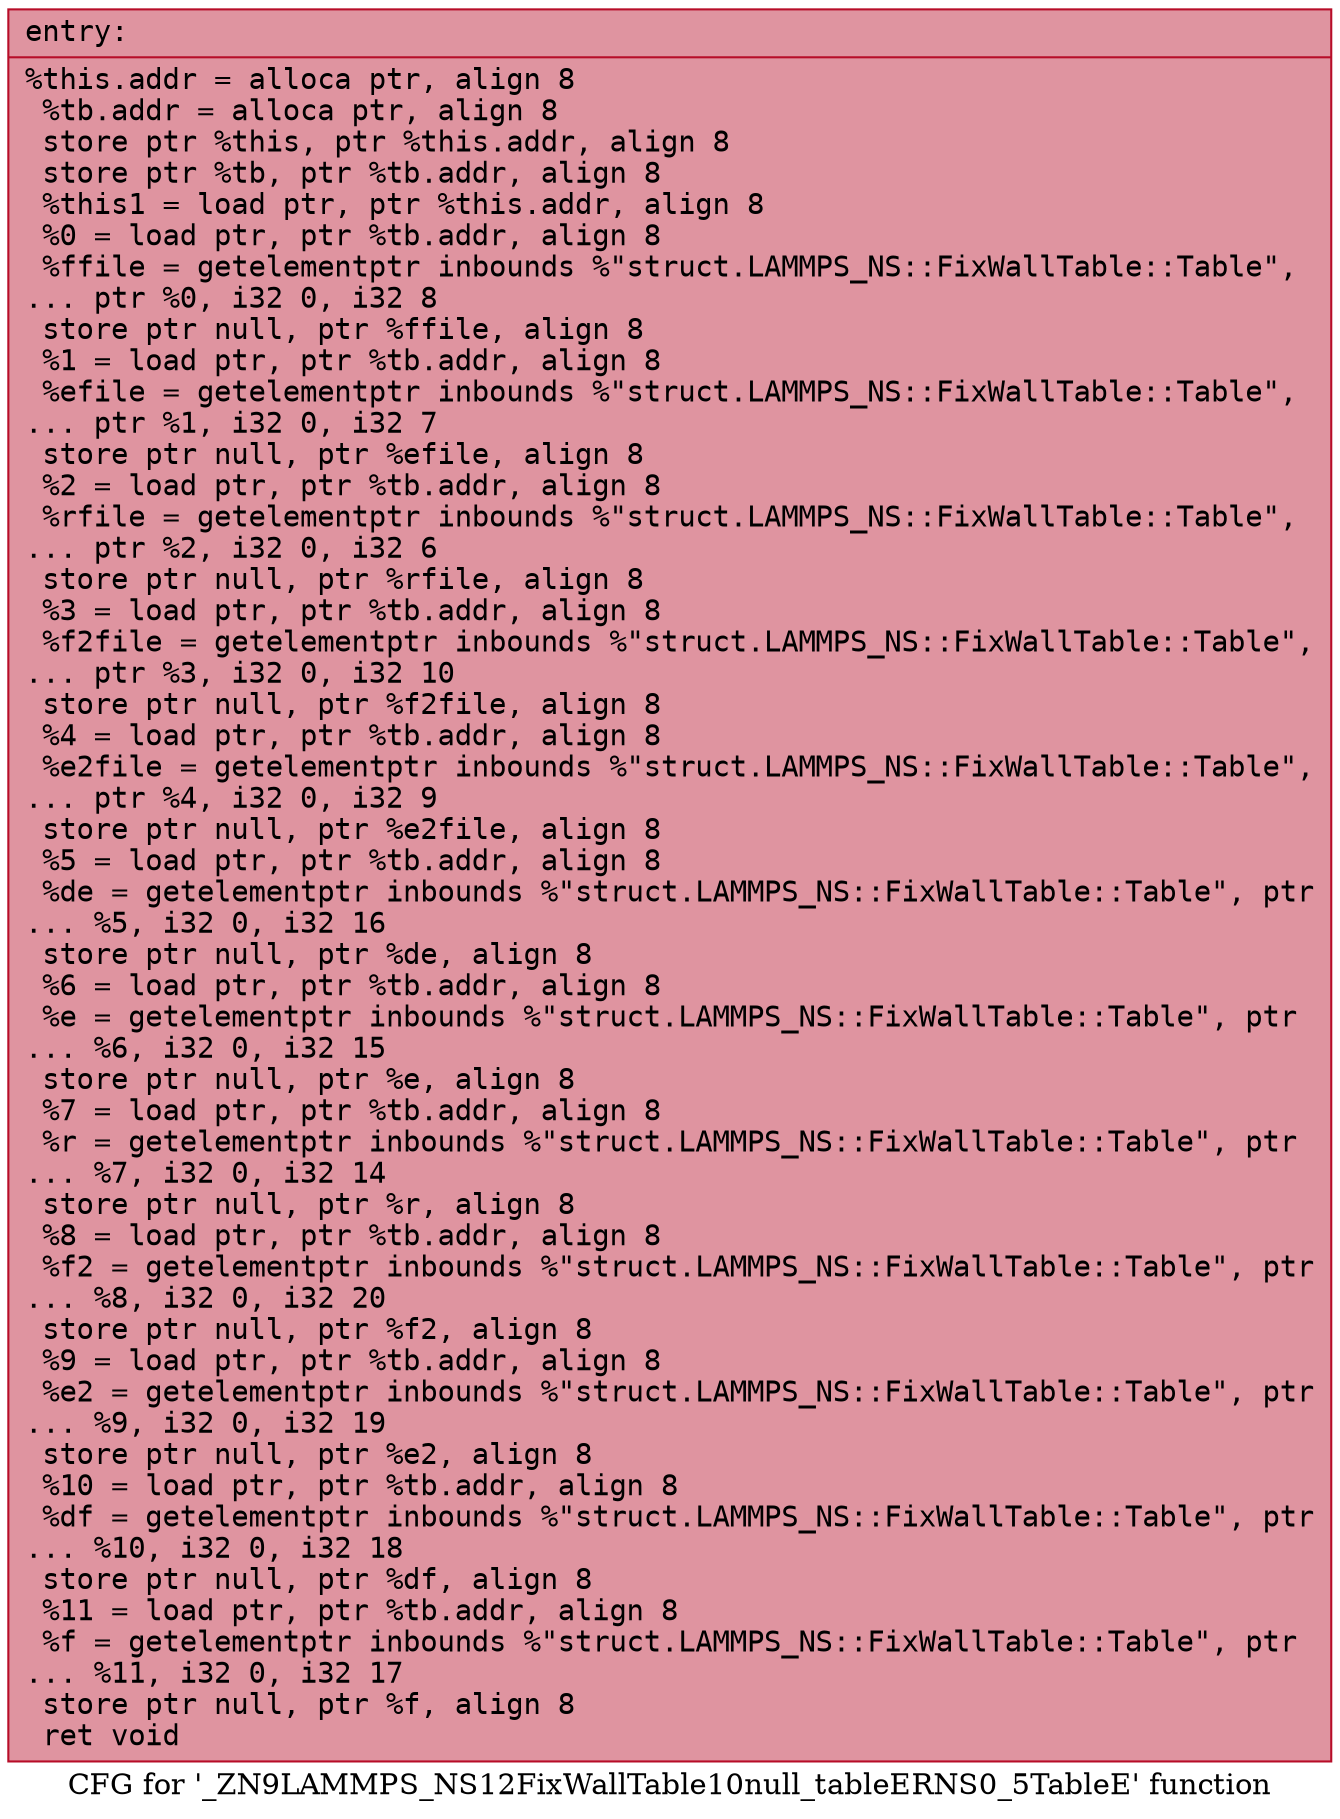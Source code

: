 digraph "CFG for '_ZN9LAMMPS_NS12FixWallTable10null_tableERNS0_5TableE' function" {
	label="CFG for '_ZN9LAMMPS_NS12FixWallTable10null_tableERNS0_5TableE' function";

	Node0x560f40cdd350 [shape=record,color="#b70d28ff", style=filled, fillcolor="#b70d2870" fontname="Courier",label="{entry:\l|  %this.addr = alloca ptr, align 8\l  %tb.addr = alloca ptr, align 8\l  store ptr %this, ptr %this.addr, align 8\l  store ptr %tb, ptr %tb.addr, align 8\l  %this1 = load ptr, ptr %this.addr, align 8\l  %0 = load ptr, ptr %tb.addr, align 8\l  %ffile = getelementptr inbounds %\"struct.LAMMPS_NS::FixWallTable::Table\",\l... ptr %0, i32 0, i32 8\l  store ptr null, ptr %ffile, align 8\l  %1 = load ptr, ptr %tb.addr, align 8\l  %efile = getelementptr inbounds %\"struct.LAMMPS_NS::FixWallTable::Table\",\l... ptr %1, i32 0, i32 7\l  store ptr null, ptr %efile, align 8\l  %2 = load ptr, ptr %tb.addr, align 8\l  %rfile = getelementptr inbounds %\"struct.LAMMPS_NS::FixWallTable::Table\",\l... ptr %2, i32 0, i32 6\l  store ptr null, ptr %rfile, align 8\l  %3 = load ptr, ptr %tb.addr, align 8\l  %f2file = getelementptr inbounds %\"struct.LAMMPS_NS::FixWallTable::Table\",\l... ptr %3, i32 0, i32 10\l  store ptr null, ptr %f2file, align 8\l  %4 = load ptr, ptr %tb.addr, align 8\l  %e2file = getelementptr inbounds %\"struct.LAMMPS_NS::FixWallTable::Table\",\l... ptr %4, i32 0, i32 9\l  store ptr null, ptr %e2file, align 8\l  %5 = load ptr, ptr %tb.addr, align 8\l  %de = getelementptr inbounds %\"struct.LAMMPS_NS::FixWallTable::Table\", ptr\l... %5, i32 0, i32 16\l  store ptr null, ptr %de, align 8\l  %6 = load ptr, ptr %tb.addr, align 8\l  %e = getelementptr inbounds %\"struct.LAMMPS_NS::FixWallTable::Table\", ptr\l... %6, i32 0, i32 15\l  store ptr null, ptr %e, align 8\l  %7 = load ptr, ptr %tb.addr, align 8\l  %r = getelementptr inbounds %\"struct.LAMMPS_NS::FixWallTable::Table\", ptr\l... %7, i32 0, i32 14\l  store ptr null, ptr %r, align 8\l  %8 = load ptr, ptr %tb.addr, align 8\l  %f2 = getelementptr inbounds %\"struct.LAMMPS_NS::FixWallTable::Table\", ptr\l... %8, i32 0, i32 20\l  store ptr null, ptr %f2, align 8\l  %9 = load ptr, ptr %tb.addr, align 8\l  %e2 = getelementptr inbounds %\"struct.LAMMPS_NS::FixWallTable::Table\", ptr\l... %9, i32 0, i32 19\l  store ptr null, ptr %e2, align 8\l  %10 = load ptr, ptr %tb.addr, align 8\l  %df = getelementptr inbounds %\"struct.LAMMPS_NS::FixWallTable::Table\", ptr\l... %10, i32 0, i32 18\l  store ptr null, ptr %df, align 8\l  %11 = load ptr, ptr %tb.addr, align 8\l  %f = getelementptr inbounds %\"struct.LAMMPS_NS::FixWallTable::Table\", ptr\l... %11, i32 0, i32 17\l  store ptr null, ptr %f, align 8\l  ret void\l}"];
}
